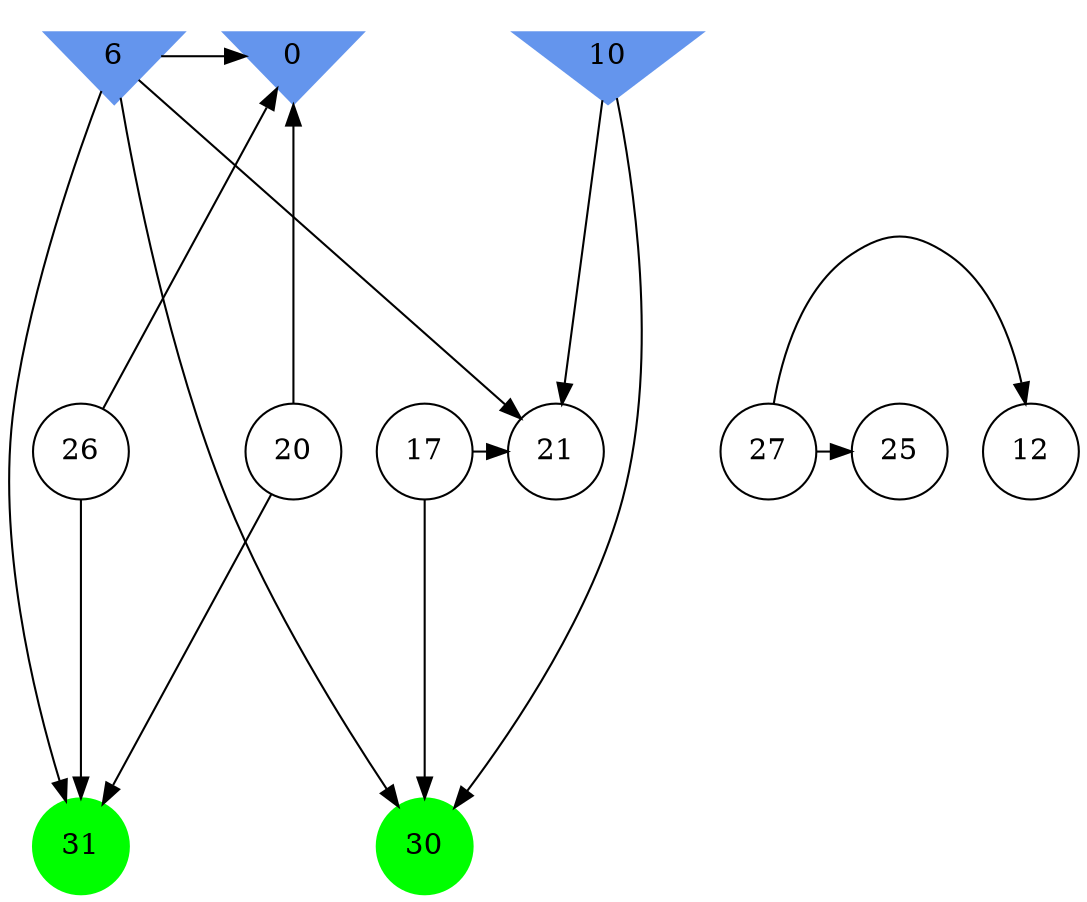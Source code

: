 digraph brain {
	ranksep=2.0;
	0 [shape=invtriangle,style=filled,color=cornflowerblue];
	6 [shape=invtriangle,style=filled,color=cornflowerblue];
	10 [shape=invtriangle,style=filled,color=cornflowerblue];
	12 [shape=circle,color=black];
	17 [shape=circle,color=black];
	20 [shape=circle,color=black];
	21 [shape=circle,color=black];
	25 [shape=circle,color=black];
	26 [shape=circle,color=black];
	27 [shape=circle,color=black];
	30 [shape=circle,style=filled,color=green];
	31 [shape=circle,style=filled,color=green];
	27	->	25;
	27	->	12;
	6	->	21;
	6	->	30;
	17	->	21;
	17	->	30;
	10	->	21;
	10	->	30;
	6	->	31;
	6	->	0;
	20	->	31;
	20	->	0;
	26	->	31;
	26	->	0;
	{ rank=same; 0; 6; 10; }
	{ rank=same; 12; 17; 20; 21; 25; 26; 27; }
	{ rank=same; 30; 31; }
}
